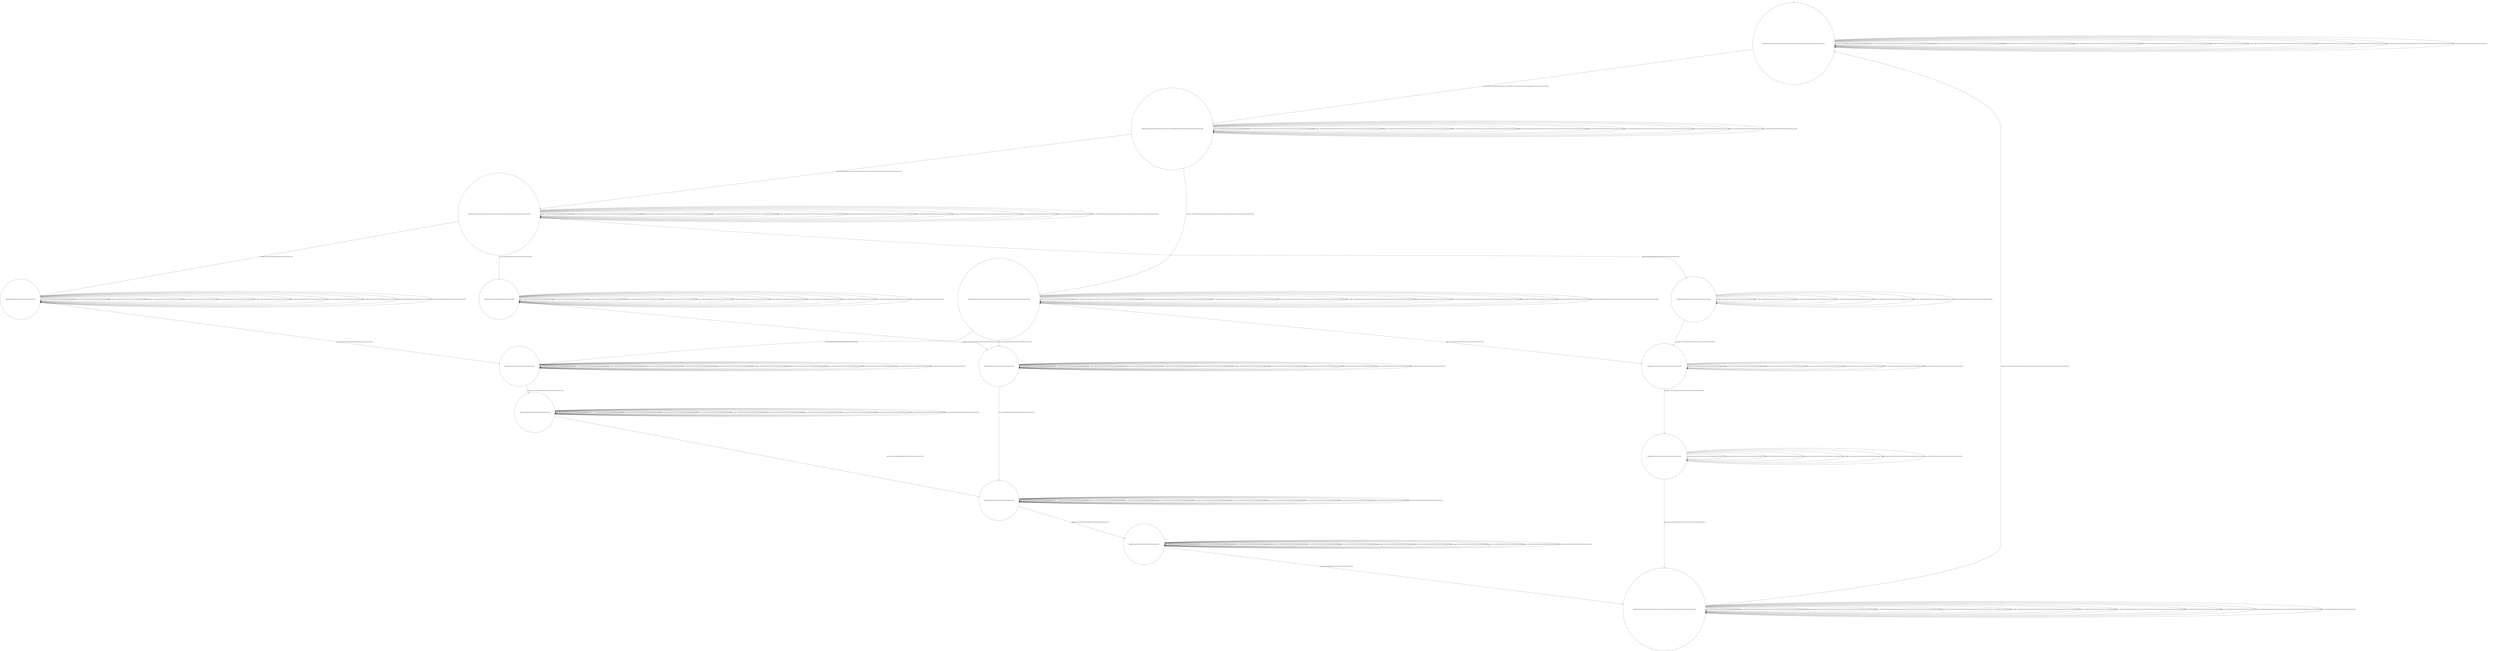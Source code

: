 digraph g {
	edge [lblstyle="above, sloped"];
	s0 [shape="circle" label="0@[((EUR and TEA and CAP and TON and not DOL and not COF) or (EUR and COF and not DOL and not TEA and not TON and not CAP))]"];
	s1 [shape="circle" label="1@[((EUR and TEA and CAP and TON and not DOL and not COF) or (EUR and COF and not DOL and not TEA and not TON and not CAP))]"];
	s2 [shape="circle" label="2@[((EUR and TEA and CAP and TON and not DOL and not COF) or (EUR and COF and not DOL and not TEA and not TON and not CAP))]"];
	s3 [shape="circle" label="3@[((EUR and TEA and CAP and TON and not DOL and not COF) or (EUR and COF and not DOL and not TEA and not TON and not CAP))]"];
	s4 [shape="circle" label="4@[((EUR and TEA and CAP and TON and not DOL and not COF))]"];
	s5 [shape="circle" label="5@[((EUR and TEA and CAP and TON and not DOL and not COF))]"];
	s6 [shape="circle" label="6@[((EUR and TEA and CAP and TON and not DOL and not COF))]"];
	s7 [shape="circle" label="7@[((EUR and TEA and CAP and TON and not DOL and not COF))]"];
	s8 [shape="circle" label="8@[((EUR and TEA and CAP and TON and not DOL and not COF))]"];
	s9 [shape="circle" label="9@[((EUR and TEA and CAP and TON and not DOL and not COF))]"];
	s10 [shape="circle" label="10@[((EUR and TEA and CAP and TON and not DOL and not COF))]"];
	s11 [shape="circle" label="11@[((EUR and TEA and CAP and TON and not DOL and not COF) or (EUR and COF and not DOL and not TEA and not TON and not CAP))]"];
	s12 [shape="circle" label="12@[((EUR and COF and not DOL and not TEA and not TON and not CAP))]"];
	s13 [shape="circle" label="13@[((EUR and COF and not DOL and not TEA and not TON and not CAP))]"];
	s14 [shape="circle" label="14@[((EUR and COF and not DOL and not TEA and not TON and not CAP))]"];
	s0 -> s0 [label="cap / nok() [((EUR and TEA and CAP and TON and not DOL and not COF))]"];
	s0 -> s0 [label="coffee / nok() [((EUR and TEA and CAP and TON and not DOL and not COF) or (EUR and COF and not DOL and not TEA and not TON and not CAP))]"];
	s0 -> s0 [label="cup_taken / nok() [((EUR and TEA and CAP and TON and not DOL and not COF) or (EUR and COF and not DOL and not TEA and not TON and not CAP))]"];
	s0 -> s0 [label="display_done / nok() [((EUR and TEA and CAP and TON and not DOL and not COF) or (EUR and COF and not DOL and not TEA and not TON and not CAP))]"];
	s0 -> s1 [label="euro / ok() [((EUR and TEA and CAP and TON and not DOL and not COF) or (EUR and COF and not DOL and not TEA and not TON and not CAP))]"];
	s0 -> s0 [label="no_sugar / nok() [((EUR and TEA and CAP and TON and not DOL and not COF) or (EUR and COF and not DOL and not TEA and not TON and not CAP))]"];
	s0 -> s0 [label="pour_coffee / nok() [((EUR and TEA and CAP and TON and not DOL and not COF) or (EUR and COF and not DOL and not TEA and not TON and not CAP))]"];
	s0 -> s0 [label="pour_milk / nok() [((EUR and TEA and CAP and TON and not DOL and not COF))]"];
	s0 -> s0 [label="pour_sugar / nok() [((EUR and TEA and CAP and TON and not DOL and not COF) or (EUR and COF and not DOL and not TEA and not TON and not CAP))]"];
	s0 -> s0 [label="pour_tea / nok() [((EUR and TEA and CAP and TON and not DOL and not COF))]"];
	s0 -> s0 [label="ring / nok() [((EUR and TEA and CAP and TON and not DOL and not COF))]"];
	s0 -> s0 [label="sugar / nok() [((EUR and TEA and CAP and TON and not DOL and not COF) or (EUR and COF and not DOL and not TEA and not TON and not CAP))]"];
	s0 -> s0 [label="tea / nok() [((EUR and TEA and CAP and TON and not DOL and not COF))]"];
	s1 -> s1 [label="cap / nok() [((EUR and TEA and CAP and TON and not DOL and not COF))]"];
	s1 -> s1 [label="coffee / nok() [((EUR and TEA and CAP and TON and not DOL and not COF) or (EUR and COF and not DOL and not TEA and not TON and not CAP))]"];
	s1 -> s1 [label="cup_taken / nok() [((EUR and TEA and CAP and TON and not DOL and not COF) or (EUR and COF and not DOL and not TEA and not TON and not CAP))]"];
	s1 -> s1 [label="display_done / nok() [((EUR and TEA and CAP and TON and not DOL and not COF) or (EUR and COF and not DOL and not TEA and not TON and not CAP))]"];
	s1 -> s1 [label="euro / nok() [((EUR and TEA and CAP and TON and not DOL and not COF) or (EUR and COF and not DOL and not TEA and not TON and not CAP))]"];
	s1 -> s2 [label="no_sugar / ok() [((EUR and TEA and CAP and TON and not DOL and not COF) or (EUR and COF and not DOL and not TEA and not TON and not CAP))]"];
	s1 -> s1 [label="pour_coffee / nok() [((EUR and TEA and CAP and TON and not DOL and not COF) or (EUR and COF and not DOL and not TEA and not TON and not CAP))]"];
	s1 -> s1 [label="pour_milk / nok() [((EUR and TEA and CAP and TON and not DOL and not COF))]"];
	s1 -> s1 [label="pour_sugar / nok() [((EUR and TEA and CAP and TON and not DOL and not COF) or (EUR and COF and not DOL and not TEA and not TON and not CAP))]"];
	s1 -> s1 [label="pour_tea / nok() [((EUR and TEA and CAP and TON and not DOL and not COF))]"];
	s1 -> s1 [label="ring / nok() [((EUR and TEA and CAP and TON and not DOL and not COF))]"];
	s1 -> s3 [label="sugar / ok() [((EUR and TEA and CAP and TON and not DOL and not COF) or (EUR and COF and not DOL and not TEA and not TON and not CAP))]"];
	s1 -> s1 [label="tea / nok() [((EUR and TEA and CAP and TON and not DOL and not COF))]"];
	s2 -> s6 [label="cap / ok() [((EUR and TEA and CAP and TON and not DOL and not COF))]"];
	s2 -> s13 [label="coffee / ok() [((EUR and COF and not DOL and not TEA and not TON and not CAP))]"];
	s2 -> s2 [label="coffee / Ω [((EUR and TEA and CAP and TON and not DOL and not COF))]"];
	s2 -> s2 [label="cup_taken / nok() [((EUR and TEA and CAP and TON and not DOL and not COF) or (EUR and COF and not DOL and not TEA and not TON and not CAP))]"];
	s2 -> s2 [label="display_done / nok() [((EUR and TEA and CAP and TON and not DOL and not COF) or (EUR and COF and not DOL and not TEA and not TON and not CAP))]"];
	s2 -> s2 [label="euro / nok() [((EUR and TEA and CAP and TON and not DOL and not COF) or (EUR and COF and not DOL and not TEA and not TON and not CAP))]"];
	s2 -> s2 [label="no_sugar / nok() [((EUR and TEA and CAP and TON and not DOL and not COF) or (EUR and COF and not DOL and not TEA and not TON and not CAP))]"];
	s2 -> s2 [label="pour_coffee / nok() [((EUR and TEA and CAP and TON and not DOL and not COF) or (EUR and COF and not DOL and not TEA and not TON and not CAP))]"];
	s2 -> s2 [label="pour_milk / nok() [((EUR and TEA and CAP and TON and not DOL and not COF))]"];
	s2 -> s2 [label="pour_sugar / nok() [((EUR and TEA and CAP and TON and not DOL and not COF) or (EUR and COF and not DOL and not TEA and not TON and not CAP))]"];
	s2 -> s2 [label="pour_tea / nok() [((EUR and TEA and CAP and TON and not DOL and not COF))]"];
	s2 -> s2 [label="ring / nok() [((EUR and TEA and CAP and TON and not DOL and not COF))]"];
	s2 -> s2 [label="sugar / void() [((EUR and TEA and CAP and TON and not DOL and not COF) or (EUR and COF and not DOL and not TEA and not TON and not CAP))]"];
	s2 -> s7 [label="tea / ok() [((EUR and TEA and CAP and TON and not DOL and not COF))]"];
	s3 -> s4 [label="cap / ok() [((EUR and TEA and CAP and TON and not DOL and not COF))]"];
	s3 -> s12 [label="coffee / ok() [((EUR and COF and not DOL and not TEA and not TON and not CAP))]"];
	s3 -> s3 [label="coffee / Ω [((EUR and TEA and CAP and TON and not DOL and not COF))]"];
	s3 -> s3 [label="cup_taken / nok() [((EUR and TEA and CAP and TON and not DOL and not COF) or (EUR and COF and not DOL and not TEA and not TON and not CAP))]"];
	s3 -> s3 [label="display_done / nok() [((EUR and TEA and CAP and TON and not DOL and not COF) or (EUR and COF and not DOL and not TEA and not TON and not CAP))]"];
	s3 -> s3 [label="euro / nok() [((EUR and TEA and CAP and TON and not DOL and not COF) or (EUR and COF and not DOL and not TEA and not TON and not CAP))]"];
	s3 -> s3 [label="no_sugar / void() [((EUR and TEA and CAP and TON and not DOL and not COF) or (EUR and COF and not DOL and not TEA and not TON and not CAP))]"];
	s3 -> s3 [label="pour_coffee / nok() [((EUR and TEA and CAP and TON and not DOL and not COF) or (EUR and COF and not DOL and not TEA and not TON and not CAP))]"];
	s3 -> s3 [label="pour_milk / nok() [((EUR and TEA and CAP and TON and not DOL and not COF))]"];
	s3 -> s3 [label="pour_sugar / nok() [((EUR and TEA and CAP and TON and not DOL and not COF) or (EUR and COF and not DOL and not TEA and not TON and not CAP))]"];
	s3 -> s3 [label="pour_tea / nok() [((EUR and TEA and CAP and TON and not DOL and not COF))]"];
	s3 -> s3 [label="ring / nok() [((EUR and TEA and CAP and TON and not DOL and not COF))]"];
	s3 -> s3 [label="sugar / nok() [((EUR and TEA and CAP and TON and not DOL and not COF) or (EUR and COF and not DOL and not TEA and not TON and not CAP))]"];
	s3 -> s5 [label="tea / ok() [((EUR and TEA and CAP and TON and not DOL and not COF))]"];
	s4 -> s4 [label="cap / nok() [((EUR and TEA and CAP and TON and not DOL and not COF))]"];
	s4 -> s4 [label="coffee / void() [((EUR and TEA and CAP and TON and not DOL and not COF))]"];
	s4 -> s4 [label="cup_taken / nok() [((EUR and TEA and CAP and TON and not DOL and not COF))]"];
	s4 -> s4 [label="display_done / nok() [((EUR and TEA and CAP and TON and not DOL and not COF))]"];
	s4 -> s4 [label="euro / nok() [((EUR and TEA and CAP and TON and not DOL and not COF))]"];
	s4 -> s4 [label="no_sugar / nok() [((EUR and TEA and CAP and TON and not DOL and not COF))]"];
	s4 -> s4 [label="pour_coffee / nok() [((EUR and TEA and CAP and TON and not DOL and not COF))]"];
	s4 -> s4 [label="pour_milk / nok() [((EUR and TEA and CAP and TON and not DOL and not COF))]"];
	s4 -> s6 [label="pour_sugar / ok() [((EUR and TEA and CAP and TON and not DOL and not COF))]"];
	s4 -> s4 [label="pour_tea / nok() [((EUR and TEA and CAP and TON and not DOL and not COF))]"];
	s4 -> s4 [label="ring / nok() [((EUR and TEA and CAP and TON and not DOL and not COF))]"];
	s4 -> s4 [label="sugar / nok() [((EUR and TEA and CAP and TON and not DOL and not COF))]"];
	s4 -> s4 [label="tea / void() [((EUR and TEA and CAP and TON and not DOL and not COF))]"];
	s5 -> s5 [label="cap / void() [((EUR and TEA and CAP and TON and not DOL and not COF))]"];
	s5 -> s5 [label="coffee / void() [((EUR and TEA and CAP and TON and not DOL and not COF))]"];
	s5 -> s5 [label="cup_taken / nok() [((EUR and TEA and CAP and TON and not DOL and not COF))]"];
	s5 -> s5 [label="display_done / nok() [((EUR and TEA and CAP and TON and not DOL and not COF))]"];
	s5 -> s5 [label="euro / nok() [((EUR and TEA and CAP and TON and not DOL and not COF))]"];
	s5 -> s5 [label="no_sugar / nok() [((EUR and TEA and CAP and TON and not DOL and not COF))]"];
	s5 -> s5 [label="pour_coffee / nok() [((EUR and TEA and CAP and TON and not DOL and not COF))]"];
	s5 -> s5 [label="pour_milk / nok() [((EUR and TEA and CAP and TON and not DOL and not COF))]"];
	s5 -> s7 [label="pour_sugar / ok() [((EUR and TEA and CAP and TON and not DOL and not COF))]"];
	s5 -> s5 [label="pour_tea / nok() [((EUR and TEA and CAP and TON and not DOL and not COF))]"];
	s5 -> s5 [label="ring / nok() [((EUR and TEA and CAP and TON and not DOL and not COF))]"];
	s5 -> s5 [label="sugar / nok() [((EUR and TEA and CAP and TON and not DOL and not COF))]"];
	s5 -> s5 [label="tea / nok() [((EUR and TEA and CAP and TON and not DOL and not COF))]"];
	s6 -> s6 [label="cap / nok() [((EUR and TEA and CAP and TON and not DOL and not COF))]"];
	s6 -> s6 [label="coffee / void() [((EUR and TEA and CAP and TON and not DOL and not COF))]"];
	s6 -> s6 [label="cup_taken / nok() [((EUR and TEA and CAP and TON and not DOL and not COF))]"];
	s6 -> s6 [label="display_done / nok() [((EUR and TEA and CAP and TON and not DOL and not COF))]"];
	s6 -> s6 [label="euro / nok() [((EUR and TEA and CAP and TON and not DOL and not COF))]"];
	s6 -> s6 [label="no_sugar / nok() [((EUR and TEA and CAP and TON and not DOL and not COF))]"];
	s6 -> s6 [label="pour_coffee / nok() [((EUR and TEA and CAP and TON and not DOL and not COF))]"];
	s6 -> s9 [label="pour_milk / ok() [((EUR and TEA and CAP and TON and not DOL and not COF))]"];
	s6 -> s6 [label="pour_sugar / nok() [((EUR and TEA and CAP and TON and not DOL and not COF))]"];
	s6 -> s6 [label="pour_tea / nok() [((EUR and TEA and CAP and TON and not DOL and not COF))]"];
	s6 -> s6 [label="ring / nok() [((EUR and TEA and CAP and TON and not DOL and not COF))]"];
	s6 -> s6 [label="sugar / nok() [((EUR and TEA and CAP and TON and not DOL and not COF))]"];
	s6 -> s6 [label="tea / void() [((EUR and TEA and CAP and TON and not DOL and not COF))]"];
	s7 -> s7 [label="cap / void() [((EUR and TEA and CAP and TON and not DOL and not COF))]"];
	s7 -> s7 [label="coffee / void() [((EUR and TEA and CAP and TON and not DOL and not COF))]"];
	s7 -> s7 [label="cup_taken / nok() [((EUR and TEA and CAP and TON and not DOL and not COF))]"];
	s7 -> s7 [label="display_done / nok() [((EUR and TEA and CAP and TON and not DOL and not COF))]"];
	s7 -> s7 [label="euro / nok() [((EUR and TEA and CAP and TON and not DOL and not COF))]"];
	s7 -> s7 [label="no_sugar / nok() [((EUR and TEA and CAP and TON and not DOL and not COF))]"];
	s7 -> s7 [label="pour_coffee / nok() [((EUR and TEA and CAP and TON and not DOL and not COF))]"];
	s7 -> s7 [label="pour_milk / nok() [((EUR and TEA and CAP and TON and not DOL and not COF))]"];
	s7 -> s7 [label="pour_sugar / nok() [((EUR and TEA and CAP and TON and not DOL and not COF))]"];
	s7 -> s8 [label="pour_tea / ok() [((EUR and TEA and CAP and TON and not DOL and not COF))]"];
	s7 -> s7 [label="ring / nok() [((EUR and TEA and CAP and TON and not DOL and not COF))]"];
	s7 -> s7 [label="sugar / nok() [((EUR and TEA and CAP and TON and not DOL and not COF))]"];
	s7 -> s7 [label="tea / nok() [((EUR and TEA and CAP and TON and not DOL and not COF))]"];
	s8 -> s8 [label="cap / nok() [((EUR and TEA and CAP and TON and not DOL and not COF))]"];
	s8 -> s8 [label="coffee / nok() [((EUR and TEA and CAP and TON and not DOL and not COF))]"];
	s8 -> s8 [label="cup_taken / nok() [((EUR and TEA and CAP and TON and not DOL and not COF))]"];
	s8 -> s10 [label="display_done / ok() [((EUR and TEA and CAP and TON and not DOL and not COF))]"];
	s8 -> s8 [label="euro / nok() [((EUR and TEA and CAP and TON and not DOL and not COF))]"];
	s8 -> s8 [label="no_sugar / nok() [((EUR and TEA and CAP and TON and not DOL and not COF))]"];
	s8 -> s8 [label="pour_coffee / nok() [((EUR and TEA and CAP and TON and not DOL and not COF))]"];
	s8 -> s8 [label="pour_milk / nok() [((EUR and TEA and CAP and TON and not DOL and not COF))]"];
	s8 -> s8 [label="pour_sugar / nok() [((EUR and TEA and CAP and TON and not DOL and not COF))]"];
	s8 -> s8 [label="pour_tea / nok() [((EUR and TEA and CAP and TON and not DOL and not COF))]"];
	s8 -> s8 [label="ring / nok() [((EUR and TEA and CAP and TON and not DOL and not COF))]"];
	s8 -> s8 [label="sugar / nok() [((EUR and TEA and CAP and TON and not DOL and not COF))]"];
	s8 -> s8 [label="tea / nok() [((EUR and TEA and CAP and TON and not DOL and not COF))]"];
	s9 -> s9 [label="cap / nok() [((EUR and TEA and CAP and TON and not DOL and not COF))]"];
	s9 -> s9 [label="coffee / nok() [((EUR and TEA and CAP and TON and not DOL and not COF))]"];
	s9 -> s9 [label="cup_taken / nok() [((EUR and TEA and CAP and TON and not DOL and not COF))]"];
	s9 -> s9 [label="display_done / nok() [((EUR and TEA and CAP and TON and not DOL and not COF))]"];
	s9 -> s9 [label="euro / nok() [((EUR and TEA and CAP and TON and not DOL and not COF))]"];
	s9 -> s9 [label="no_sugar / nok() [((EUR and TEA and CAP and TON and not DOL and not COF))]"];
	s9 -> s8 [label="pour_coffee / ok() [((EUR and TEA and CAP and TON and not DOL and not COF))]"];
	s9 -> s9 [label="pour_milk / nok() [((EUR and TEA and CAP and TON and not DOL and not COF))]"];
	s9 -> s9 [label="pour_sugar / nok() [((EUR and TEA and CAP and TON and not DOL and not COF))]"];
	s9 -> s9 [label="pour_tea / nok() [((EUR and TEA and CAP and TON and not DOL and not COF))]"];
	s9 -> s9 [label="ring / nok() [((EUR and TEA and CAP and TON and not DOL and not COF))]"];
	s9 -> s9 [label="sugar / nok() [((EUR and TEA and CAP and TON and not DOL and not COF))]"];
	s9 -> s9 [label="tea / nok() [((EUR and TEA and CAP and TON and not DOL and not COF))]"];
	s10 -> s10 [label="cap / nok() [((EUR and TEA and CAP and TON and not DOL and not COF))]"];
	s10 -> s10 [label="coffee / nok() [((EUR and TEA and CAP and TON and not DOL and not COF))]"];
	s10 -> s10 [label="cup_taken / nok() [((EUR and TEA and CAP and TON and not DOL and not COF))]"];
	s10 -> s10 [label="display_done / nok() [((EUR and TEA and CAP and TON and not DOL and not COF))]"];
	s10 -> s10 [label="euro / nok() [((EUR and TEA and CAP and TON and not DOL and not COF))]"];
	s10 -> s10 [label="no_sugar / nok() [((EUR and TEA and CAP and TON and not DOL and not COF))]"];
	s10 -> s10 [label="pour_coffee / nok() [((EUR and TEA and CAP and TON and not DOL and not COF))]"];
	s10 -> s10 [label="pour_milk / nok() [((EUR and TEA and CAP and TON and not DOL and not COF))]"];
	s10 -> s10 [label="pour_sugar / nok() [((EUR and TEA and CAP and TON and not DOL and not COF))]"];
	s10 -> s10 [label="pour_tea / nok() [((EUR and TEA and CAP and TON and not DOL and not COF))]"];
	s10 -> s11 [label="ring / ok() [((EUR and TEA and CAP and TON and not DOL and not COF))]"];
	s10 -> s10 [label="sugar / nok() [((EUR and TEA and CAP and TON and not DOL and not COF))]"];
	s10 -> s10 [label="tea / nok() [((EUR and TEA and CAP and TON and not DOL and not COF))]"];
	s11 -> s11 [label="cap / nok() [((EUR and TEA and CAP and TON and not DOL and not COF))]"];
	s11 -> s11 [label="coffee / nok() [((EUR and TEA and CAP and TON and not DOL and not COF) or (EUR and COF and not DOL and not TEA and not TON and not CAP))]"];
	s11 -> s0 [label="cup_taken / ok() [((EUR and TEA and CAP and TON and not DOL and not COF) or (EUR and COF and not DOL and not TEA and not TON and not CAP))]"];
	s11 -> s11 [label="display_done / nok() [((EUR and TEA and CAP and TON and not DOL and not COF) or (EUR and COF and not DOL and not TEA and not TON and not CAP))]"];
	s11 -> s11 [label="euro / nok() [((EUR and TEA and CAP and TON and not DOL and not COF) or (EUR and COF and not DOL and not TEA and not TON and not CAP))]"];
	s11 -> s11 [label="no_sugar / nok() [((EUR and TEA and CAP and TON and not DOL and not COF) or (EUR and COF and not DOL and not TEA and not TON and not CAP))]"];
	s11 -> s11 [label="pour_coffee / nok() [((EUR and TEA and CAP and TON and not DOL and not COF) or (EUR and COF and not DOL and not TEA and not TON and not CAP))]"];
	s11 -> s11 [label="pour_milk / nok() [((EUR and TEA and CAP and TON and not DOL and not COF))]"];
	s11 -> s11 [label="pour_sugar / nok() [((EUR and TEA and CAP and TON and not DOL and not COF) or (EUR and COF and not DOL and not TEA and not TON and not CAP))]"];
	s11 -> s11 [label="pour_tea / nok() [((EUR and TEA and CAP and TON and not DOL and not COF))]"];
	s11 -> s11 [label="ring / nok() [((EUR and TEA and CAP and TON and not DOL and not COF))]"];
	s11 -> s11 [label="sugar / nok() [((EUR and TEA and CAP and TON and not DOL and not COF) or (EUR and COF and not DOL and not TEA and not TON and not CAP))]"];
	s11 -> s11 [label="tea / nok() [((EUR and TEA and CAP and TON and not DOL and not COF))]"];
	s12 -> s12 [label="coffee / nok() [((EUR and COF and not DOL and not TEA and not TON and not CAP))]"];
	s12 -> s12 [label="cup_taken / nok() [((EUR and COF and not DOL and not TEA and not TON and not CAP))]"];
	s12 -> s12 [label="display_done / nok() [((EUR and COF and not DOL and not TEA and not TON and not CAP))]"];
	s12 -> s12 [label="euro / nok() [((EUR and COF and not DOL and not TEA and not TON and not CAP))]"];
	s12 -> s12 [label="no_sugar / nok() [((EUR and COF and not DOL and not TEA and not TON and not CAP))]"];
	s12 -> s12 [label="pour_coffee / nok() [((EUR and COF and not DOL and not TEA and not TON and not CAP))]"];
	s12 -> s13 [label="pour_sugar / ok() [((EUR and COF and not DOL and not TEA and not TON and not CAP))]"];
	s12 -> s12 [label="sugar / nok() [((EUR and COF and not DOL and not TEA and not TON and not CAP))]"];
	s13 -> s13 [label="coffee / nok() [((EUR and COF and not DOL and not TEA and not TON and not CAP))]"];
	s13 -> s13 [label="cup_taken / nok() [((EUR and COF and not DOL and not TEA and not TON and not CAP))]"];
	s13 -> s13 [label="display_done / nok() [((EUR and COF and not DOL and not TEA and not TON and not CAP))]"];
	s13 -> s13 [label="euro / nok() [((EUR and COF and not DOL and not TEA and not TON and not CAP))]"];
	s13 -> s13 [label="no_sugar / nok() [((EUR and COF and not DOL and not TEA and not TON and not CAP))]"];
	s13 -> s14 [label="pour_coffee / ok() [((EUR and COF and not DOL and not TEA and not TON and not CAP))]"];
	s13 -> s13 [label="pour_sugar / nok() [((EUR and COF and not DOL and not TEA and not TON and not CAP))]"];
	s13 -> s13 [label="sugar / nok() [((EUR and COF and not DOL and not TEA and not TON and not CAP))]"];
	s14 -> s14 [label="coffee / nok() [((EUR and COF and not DOL and not TEA and not TON and not CAP))]"];
	s14 -> s14 [label="cup_taken / nok() [((EUR and COF and not DOL and not TEA and not TON and not CAP))]"];
	s14 -> s11 [label="display_done / ok() [((EUR and COF and not DOL and not TEA and not TON and not CAP))]"];
	s14 -> s14 [label="euro / nok() [((EUR and COF and not DOL and not TEA and not TON and not CAP))]"];
	s14 -> s14 [label="no_sugar / nok() [((EUR and COF and not DOL and not TEA and not TON and not CAP))]"];
	s14 -> s14 [label="pour_coffee / nok() [((EUR and COF and not DOL and not TEA and not TON and not CAP))]"];
	s14 -> s14 [label="pour_sugar / nok() [((EUR and COF and not DOL and not TEA and not TON and not CAP))]"];
	s14 -> s14 [label="sugar / nok() [((EUR and COF and not DOL and not TEA and not TON and not CAP))]"];
	__start0 [label="" shape="none" width="0" height="0"];
	__start0 -> s0;
}